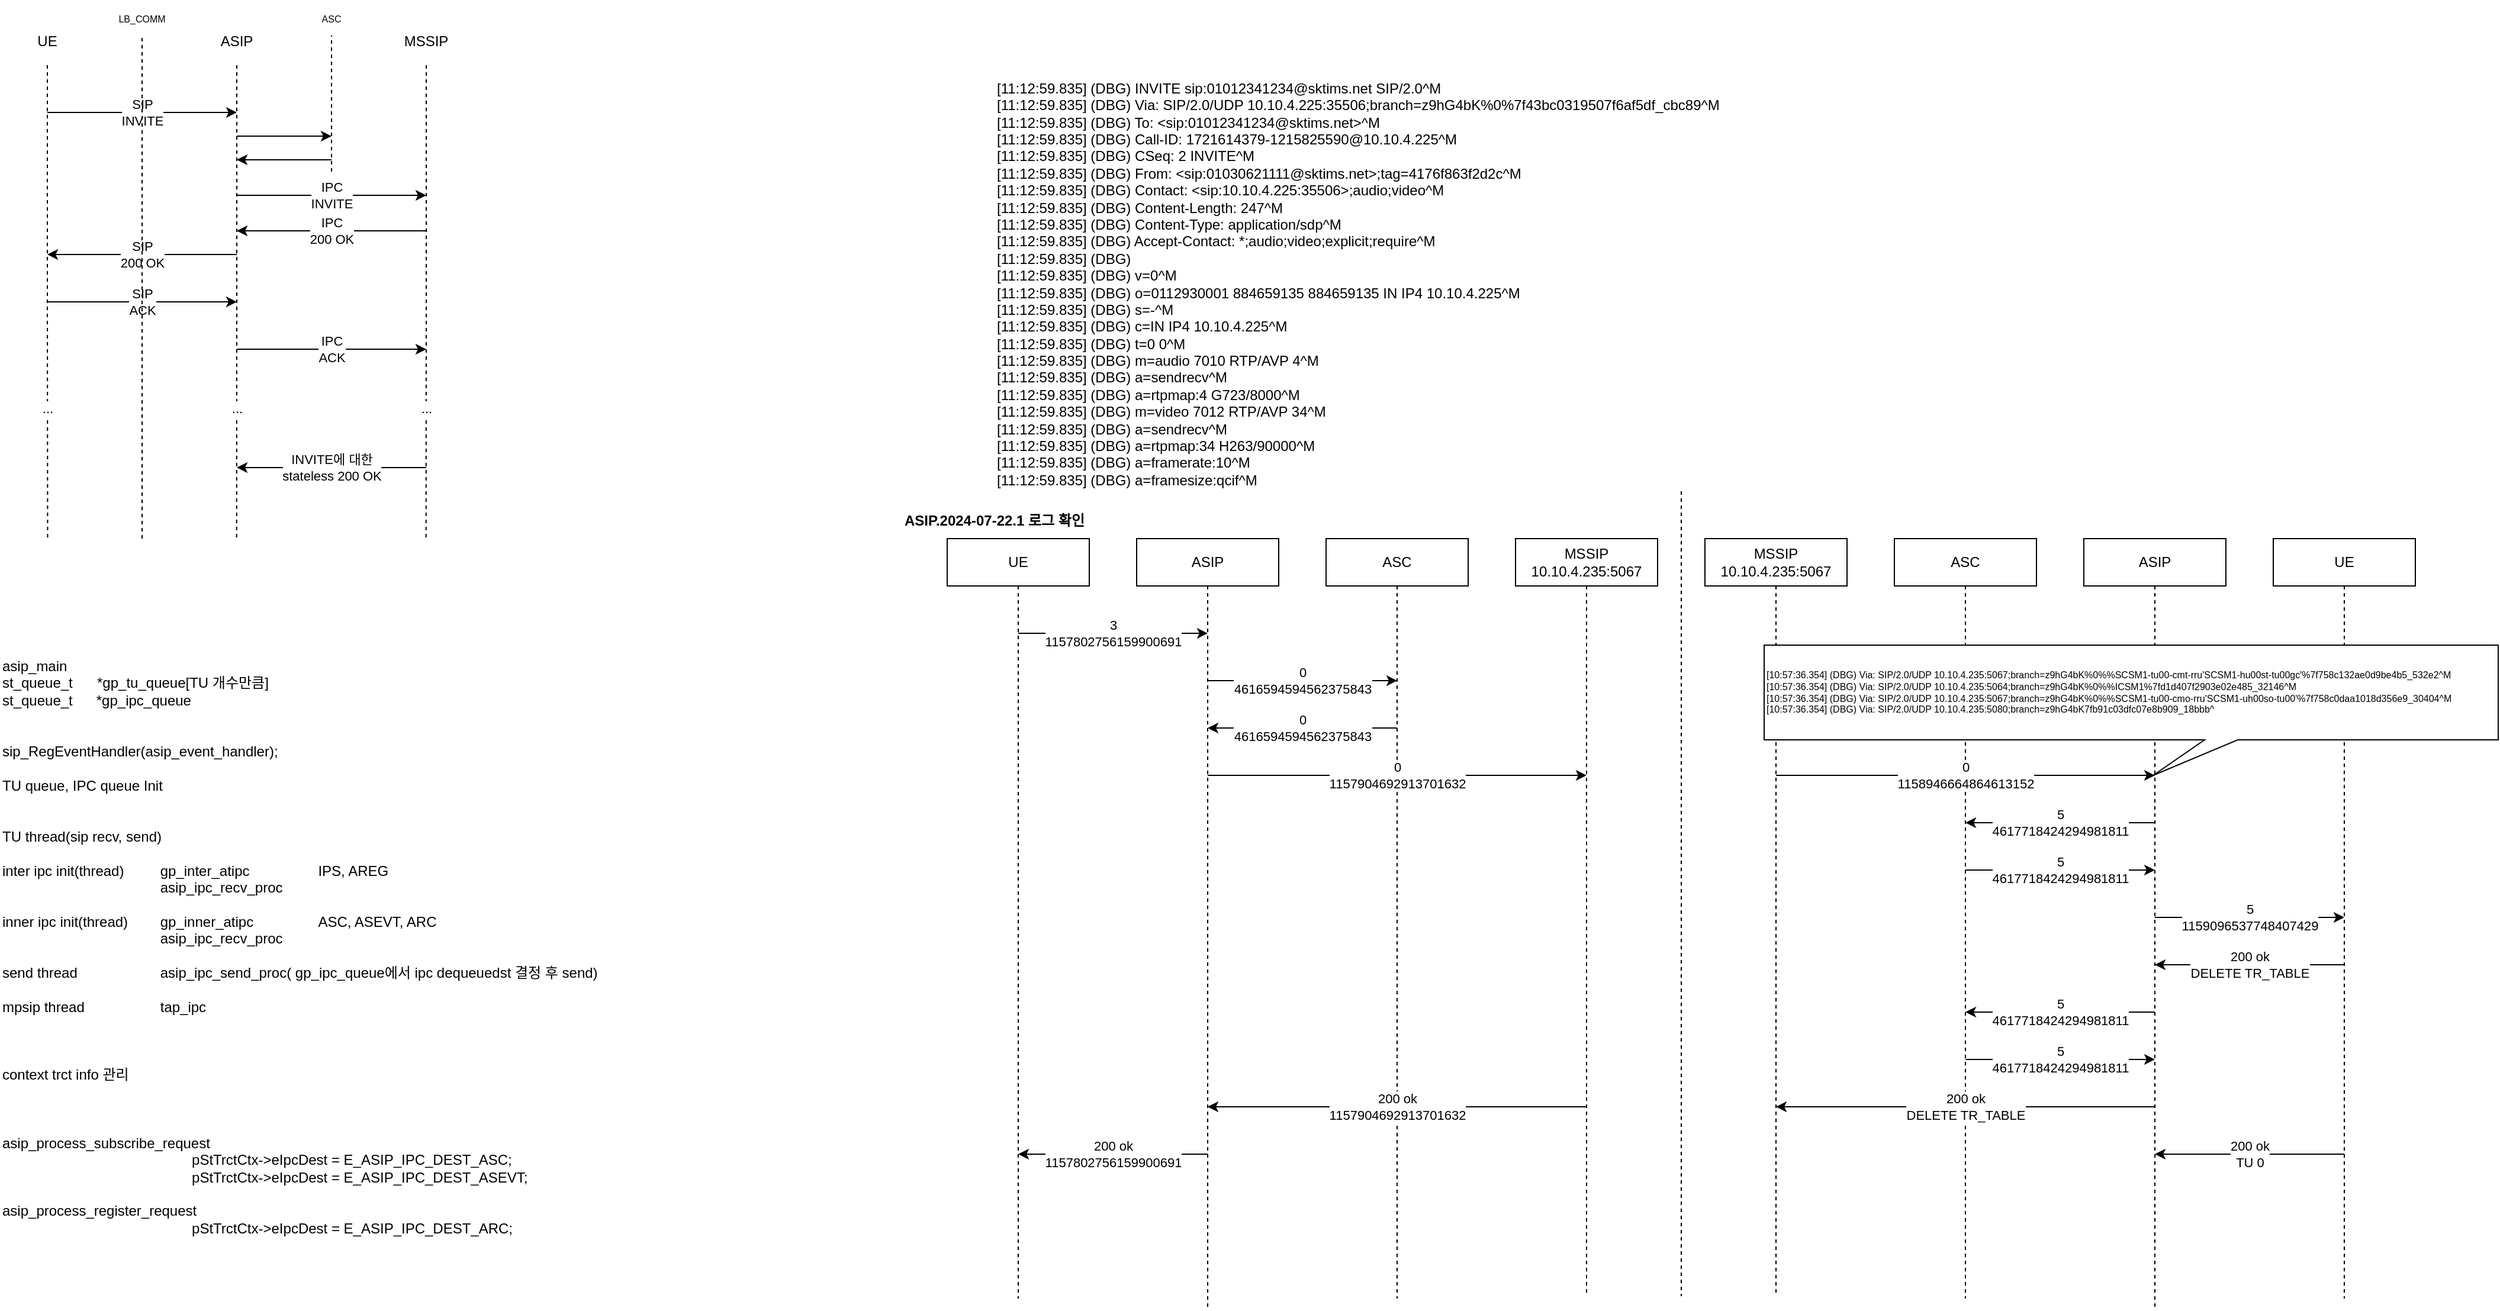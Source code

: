 <mxfile version="24.7.1" type="github">
  <diagram name="페이지-1" id="jERm6EU6h7SOklrPmQn_">
    <mxGraphModel dx="1024" dy="554" grid="1" gridSize="10" guides="1" tooltips="1" connect="1" arrows="1" fold="1" page="1" pageScale="1" pageWidth="827" pageHeight="1169" math="0" shadow="0">
      <root>
        <mxCell id="0" />
        <mxCell id="1" parent="0" />
        <mxCell id="-xxbEEyrpAm4luBftfxG-4" value="..." style="edgeStyle=orthogonalEdgeStyle;rounded=0;orthogonalLoop=1;jettySize=auto;html=1;exitX=0.5;exitY=1;exitDx=0;exitDy=0;dashed=1;endArrow=none;endFill=0;" parent="1" source="-xxbEEyrpAm4luBftfxG-1" edge="1">
          <mxGeometry x="0.451" relative="1" as="geometry">
            <mxPoint x="80.222" y="480" as="targetPoint" />
            <mxPoint as="offset" />
          </mxGeometry>
        </mxCell>
        <mxCell id="-xxbEEyrpAm4luBftfxG-1" value="UE" style="text;html=1;align=center;verticalAlign=middle;whiteSpace=wrap;rounded=0;" parent="1" vertex="1">
          <mxGeometry x="40" y="40" width="80" height="40" as="geometry" />
        </mxCell>
        <mxCell id="-xxbEEyrpAm4luBftfxG-2" value="ASIP" style="text;html=1;align=center;verticalAlign=middle;whiteSpace=wrap;rounded=0;" parent="1" vertex="1">
          <mxGeometry x="200" y="40" width="80" height="40" as="geometry" />
        </mxCell>
        <mxCell id="-xxbEEyrpAm4luBftfxG-3" value="MSSIP" style="text;html=1;align=center;verticalAlign=middle;whiteSpace=wrap;rounded=0;" parent="1" vertex="1">
          <mxGeometry x="360" y="40" width="80" height="40" as="geometry" />
        </mxCell>
        <mxCell id="-xxbEEyrpAm4luBftfxG-5" value="..." style="edgeStyle=orthogonalEdgeStyle;rounded=0;orthogonalLoop=1;jettySize=auto;html=1;exitX=0.5;exitY=1;exitDx=0;exitDy=0;dashed=1;endArrow=none;endFill=0;" parent="1" source="-xxbEEyrpAm4luBftfxG-2" edge="1">
          <mxGeometry x="0.451" relative="1" as="geometry">
            <mxPoint x="239.852" y="480" as="targetPoint" />
            <mxPoint x="239.63" y="80" as="sourcePoint" />
            <mxPoint as="offset" />
          </mxGeometry>
        </mxCell>
        <mxCell id="-xxbEEyrpAm4luBftfxG-6" value="..." style="edgeStyle=orthogonalEdgeStyle;rounded=0;orthogonalLoop=1;jettySize=auto;html=1;exitX=0.5;exitY=1;exitDx=0;exitDy=0;dashed=1;endArrow=none;endFill=0;" parent="1" source="-xxbEEyrpAm4luBftfxG-3" edge="1">
          <mxGeometry x="0.451" relative="1" as="geometry">
            <mxPoint x="399.852" y="480" as="targetPoint" />
            <mxPoint x="399.63" y="80" as="sourcePoint" />
            <mxPoint as="offset" />
          </mxGeometry>
        </mxCell>
        <mxCell id="-xxbEEyrpAm4luBftfxG-7" value="SIP&lt;div&gt;INVITE&lt;/div&gt;" style="endArrow=classic;html=1;rounded=0;" parent="1" edge="1">
          <mxGeometry width="50" height="50" relative="1" as="geometry">
            <mxPoint x="80" y="120" as="sourcePoint" />
            <mxPoint x="240" y="120" as="targetPoint" />
          </mxGeometry>
        </mxCell>
        <mxCell id="-xxbEEyrpAm4luBftfxG-8" value="IPC&lt;div&gt;INVITE&lt;/div&gt;" style="endArrow=classic;html=1;rounded=0;" parent="1" edge="1">
          <mxGeometry width="50" height="50" relative="1" as="geometry">
            <mxPoint x="240" y="190" as="sourcePoint" />
            <mxPoint x="400" y="190" as="targetPoint" />
          </mxGeometry>
        </mxCell>
        <mxCell id="-xxbEEyrpAm4luBftfxG-9" value="IPC&lt;div&gt;200 OK&lt;/div&gt;" style="endArrow=classic;html=1;rounded=0;" parent="1" edge="1">
          <mxGeometry width="50" height="50" relative="1" as="geometry">
            <mxPoint x="400" y="220" as="sourcePoint" />
            <mxPoint x="240" y="220" as="targetPoint" />
          </mxGeometry>
        </mxCell>
        <mxCell id="-xxbEEyrpAm4luBftfxG-10" value="SIP&lt;div&gt;200 OK&lt;/div&gt;" style="endArrow=classic;html=1;rounded=0;" parent="1" edge="1">
          <mxGeometry width="50" height="50" relative="1" as="geometry">
            <mxPoint x="240" y="240" as="sourcePoint" />
            <mxPoint x="80" y="240" as="targetPoint" />
          </mxGeometry>
        </mxCell>
        <mxCell id="-xxbEEyrpAm4luBftfxG-11" value="SIP&lt;div&gt;ACK&lt;/div&gt;" style="endArrow=classic;html=1;rounded=0;" parent="1" edge="1">
          <mxGeometry width="50" height="50" relative="1" as="geometry">
            <mxPoint x="80" y="280" as="sourcePoint" />
            <mxPoint x="240" y="280" as="targetPoint" />
          </mxGeometry>
        </mxCell>
        <mxCell id="-xxbEEyrpAm4luBftfxG-12" value="IPC&lt;br&gt;ACK" style="endArrow=classic;html=1;rounded=0;" parent="1" edge="1">
          <mxGeometry width="50" height="50" relative="1" as="geometry">
            <mxPoint x="240" y="320" as="sourcePoint" />
            <mxPoint x="400" y="320" as="targetPoint" />
            <mxPoint as="offset" />
          </mxGeometry>
        </mxCell>
        <mxCell id="-xxbEEyrpAm4luBftfxG-14" value="INVITE에 대한&lt;br&gt;stateless 200 OK" style="endArrow=classic;html=1;rounded=0;" parent="1" edge="1">
          <mxGeometry width="50" height="50" relative="1" as="geometry">
            <mxPoint x="400" y="420" as="sourcePoint" />
            <mxPoint x="240" y="420" as="targetPoint" />
          </mxGeometry>
        </mxCell>
        <mxCell id="-xxbEEyrpAm4luBftfxG-17" value="" style="endArrow=none;dashed=1;html=1;rounded=0;" parent="1" target="-xxbEEyrpAm4luBftfxG-18" edge="1">
          <mxGeometry width="50" height="50" relative="1" as="geometry">
            <mxPoint x="160" y="480" as="sourcePoint" />
            <mxPoint x="160" y="40" as="targetPoint" />
          </mxGeometry>
        </mxCell>
        <mxCell id="-xxbEEyrpAm4luBftfxG-18" value="&lt;font style=&quot;font-size: 8px;&quot;&gt;LB_COMM&lt;/font&gt;" style="text;html=1;align=center;verticalAlign=middle;whiteSpace=wrap;rounded=0;" parent="1" vertex="1">
          <mxGeometry x="130" y="25" width="60" height="30" as="geometry" />
        </mxCell>
        <mxCell id="-xxbEEyrpAm4luBftfxG-21" value="" style="endArrow=none;dashed=1;html=1;rounded=0;" parent="1" target="-xxbEEyrpAm4luBftfxG-22" edge="1">
          <mxGeometry width="50" height="50" relative="1" as="geometry">
            <mxPoint x="320" y="170" as="sourcePoint" />
            <mxPoint x="320" y="40" as="targetPoint" />
          </mxGeometry>
        </mxCell>
        <mxCell id="-xxbEEyrpAm4luBftfxG-22" value="&lt;font style=&quot;font-size: 8px;&quot;&gt;ASC&lt;/font&gt;" style="text;html=1;align=center;verticalAlign=middle;whiteSpace=wrap;rounded=0;" parent="1" vertex="1">
          <mxGeometry x="290" y="25" width="60" height="30" as="geometry" />
        </mxCell>
        <mxCell id="-xxbEEyrpAm4luBftfxG-23" value="asip_main&lt;div&gt;st_queue_t&amp;nbsp;&lt;span style=&quot;white-space: pre;&quot;&gt;&#x9;&lt;/span&gt;*gp_tu_queue[TU 개수만큼]&lt;/div&gt;&lt;div&gt;st_queue_t&amp;nbsp; &amp;nbsp; &amp;nbsp; *gp_ipc_queue&lt;br&gt;&lt;/div&gt;&lt;div&gt;&lt;br&gt;&lt;/div&gt;&lt;div&gt;&lt;br&gt;&lt;/div&gt;&lt;div&gt;sip_RegEventHandler(asip_event_handler);&lt;/div&gt;&lt;div&gt;&lt;br&gt;&lt;/div&gt;&lt;div&gt;TU queue, IPC queue Init&lt;/div&gt;&lt;div&gt;&lt;br&gt;&lt;/div&gt;&lt;div&gt;&lt;br&gt;&lt;/div&gt;&lt;div&gt;TU thread(sip recv, send)&lt;/div&gt;&lt;div&gt;&lt;br&gt;&lt;/div&gt;&lt;div&gt;inter ipc init(thread)&lt;span style=&quot;white-space: pre;&quot;&gt;&#x9;&lt;/span&gt;&lt;span style=&quot;white-space: pre;&quot;&gt;&#x9;&lt;/span&gt;&lt;span style=&quot;background-color: initial;&quot;&gt;gp_inter_atipc&lt;span style=&quot;white-space: pre;&quot;&gt;&#x9;&lt;/span&gt;&lt;span style=&quot;white-space: pre;&quot;&gt;&#x9;&lt;/span&gt;&lt;span style=&quot;white-space: pre;&quot;&gt;&#x9;&lt;/span&gt;IPS, AREG&lt;/span&gt;&lt;/div&gt;&lt;div&gt;&lt;span style=&quot;white-space: pre;&quot;&gt;&#x9;&lt;/span&gt;&lt;span style=&quot;white-space: pre;&quot;&gt;&#x9;&lt;/span&gt;&lt;span style=&quot;white-space: pre;&quot;&gt;&#x9;&lt;/span&gt;&lt;span style=&quot;white-space: pre;&quot;&gt;&#x9;&lt;/span&gt;&lt;span style=&quot;white-space: pre;&quot;&gt;&#x9;&lt;/span&gt;asip_ipc_recv_proc&lt;br&gt;&lt;/div&gt;&lt;div&gt;&lt;br&gt;&lt;/div&gt;&lt;div&gt;inner ipc init(thread)&lt;span style=&quot;white-space: pre;&quot;&gt;&#x9;&lt;/span&gt;&lt;span style=&quot;background-color: initial;&quot;&gt;gp_inner_atipc&lt;span style=&quot;white-space: pre;&quot;&gt;&lt;span style=&quot;white-space: pre;&quot;&gt;&#x9;&lt;/span&gt;&#x9;&lt;/span&gt;ASC, ASEVT, ARC&lt;/span&gt;&lt;/div&gt;&lt;div&gt;&lt;span style=&quot;background-color: initial;&quot;&gt;&lt;span style=&quot;white-space: pre;&quot;&gt;&#x9;&lt;/span&gt;&lt;span style=&quot;white-space: pre;&quot;&gt;&#x9;&lt;/span&gt;&lt;span style=&quot;white-space: pre;&quot;&gt;&#x9;&lt;/span&gt;&lt;span style=&quot;white-space: pre;&quot;&gt;&#x9;&lt;/span&gt;&lt;span style=&quot;white-space: pre;&quot;&gt;&#x9;&lt;/span&gt;&lt;/span&gt;&lt;span style=&quot;background-color: initial;&quot;&gt;asip_ipc_recv_proc&lt;/span&gt;&lt;/div&gt;&lt;div&gt;&lt;span style=&quot;background-color: initial;&quot;&gt;&lt;br&gt;&lt;/span&gt;&lt;/div&gt;&lt;div&gt;send thread&lt;span style=&quot;white-space: pre;&quot;&gt;&#x9;&lt;/span&gt;&lt;span style=&quot;white-space: pre;&quot;&gt;&#x9;&lt;/span&gt;&lt;span style=&quot;white-space: pre;&quot;&gt;&#x9;&lt;/span&gt;asip_ipc_send_proc( gp_ipc_queue에서 ipc dequeuedst 결정 후 send)&lt;/div&gt;&lt;div&gt;&lt;br&gt;&lt;/div&gt;&lt;div&gt;mpsip thread&lt;span style=&quot;white-space: pre;&quot;&gt;&#x9;&lt;/span&gt;&lt;span style=&quot;white-space: pre;&quot;&gt;&#x9;&lt;/span&gt;&lt;span style=&quot;white-space: pre;&quot;&gt;&#x9;&lt;/span&gt;tap_ipc&lt;/div&gt;&lt;div&gt;&lt;br&gt;&lt;/div&gt;&lt;div&gt;&lt;br&gt;&lt;/div&gt;&lt;div&gt;&lt;br&gt;&lt;/div&gt;&lt;div&gt;&lt;div&gt;context trct info 관리&lt;/div&gt;&lt;div&gt;&lt;br&gt;&lt;/div&gt;&lt;div&gt;&lt;br&gt;&lt;/div&gt;&lt;div&gt;&lt;br&gt;&lt;/div&gt;&lt;div&gt;asip_process_subscribe_request&lt;/div&gt;&lt;div&gt;&lt;span style=&quot;white-space: normal;&quot;&gt;&lt;span style=&quot;white-space:pre&quot;&gt;&#x9;&#x9;&#x9;&#x9;&#x9;&#x9;&lt;/span&gt;pStTrctCtx-&amp;gt;eIpcDest = E_ASIP_IPC_DEST_ASC;&lt;/span&gt;&lt;/div&gt;&lt;div&gt;&lt;span style=&quot;white-space: normal;&quot;&gt;&lt;span style=&quot;white-space:pre&quot;&gt;&#x9;&#x9;&#x9;&#x9;&#x9;&#x9;&lt;/span&gt;pStTrctCtx-&amp;gt;eIpcDest = E_ASIP_IPC_DEST_ASEVT;&lt;/span&gt;&lt;/div&gt;&lt;div&gt;&lt;br&gt;&lt;/div&gt;&lt;div&gt;asip_process_register_request&lt;/div&gt;&lt;div&gt;&lt;span style=&quot;white-space: normal;&quot;&gt;&lt;span style=&quot;white-space:pre&quot;&gt;&#x9;&#x9;&#x9;&#x9;&#x9;&#x9;&lt;/span&gt;pStTrctCtx-&amp;gt;eIpcDest = E_ASIP_IPC_DEST_ARC;&lt;/span&gt;&lt;/div&gt;&lt;/div&gt;" style="text;html=1;align=left;verticalAlign=middle;whiteSpace=wrap;rounded=0;" parent="1" vertex="1">
          <mxGeometry x="40" y="580" width="740" height="490" as="geometry" />
        </mxCell>
        <mxCell id="natQGp7i5dKwuM6wu0ns-1" value="" style="endArrow=classic;html=1;rounded=0;" parent="1" edge="1">
          <mxGeometry width="50" height="50" relative="1" as="geometry">
            <mxPoint x="240" y="140" as="sourcePoint" />
            <mxPoint x="320" y="140" as="targetPoint" />
          </mxGeometry>
        </mxCell>
        <mxCell id="natQGp7i5dKwuM6wu0ns-2" value="" style="endArrow=classic;html=1;rounded=0;" parent="1" edge="1">
          <mxGeometry width="50" height="50" relative="1" as="geometry">
            <mxPoint x="320" y="160" as="sourcePoint" />
            <mxPoint x="240" y="160" as="targetPoint" />
          </mxGeometry>
        </mxCell>
        <mxCell id="nXgctBBMgCLwkk0S1Rwe-1" value="&lt;div&gt;[11:12:59.835] (DBG) INVITE sip:01012341234@sktims.net SIP/2.0^M&lt;/div&gt;&lt;div&gt;[11:12:59.835] (DBG) Via: SIP/2.0/UDP 10.10.4.225:35506;branch=z9hG4bK%0%7f43bc0319507f6af5df_cbc89^M&lt;/div&gt;&lt;div&gt;[11:12:59.835] (DBG) To: &amp;lt;sip:01012341234@sktims.net&amp;gt;^M&lt;/div&gt;&lt;div&gt;[11:12:59.835] (DBG) Call-ID: 1721614379-1215825590@10.10.4.225^M&lt;/div&gt;&lt;div&gt;[11:12:59.835] (DBG) CSeq: 2 INVITE^M&lt;/div&gt;&lt;div&gt;[11:12:59.835] (DBG) From: &amp;lt;sip:01030621111@sktims.net&amp;gt;;tag=4176f863f2d2c^M&lt;/div&gt;&lt;div&gt;[11:12:59.835] (DBG) Contact: &amp;lt;sip:10.10.4.225:35506&amp;gt;;audio;video^M&lt;/div&gt;&lt;div&gt;[11:12:59.835] (DBG) Content-Length: 247^M&lt;/div&gt;&lt;div&gt;[11:12:59.835] (DBG) Content-Type: application/sdp^M&lt;/div&gt;&lt;div&gt;[11:12:59.835] (DBG) Accept-Contact: *;audio;video;explicit;require^M&lt;/div&gt;&lt;div&gt;[11:12:59.835] (DBG)&lt;/div&gt;&lt;div&gt;[11:12:59.835] (DBG) v=0^M&lt;/div&gt;&lt;div&gt;[11:12:59.835] (DBG) o=0112930001 884659135 884659135 IN IP4 10.10.4.225^M&lt;/div&gt;&lt;div&gt;[11:12:59.835] (DBG) s=-^M&lt;/div&gt;&lt;div&gt;[11:12:59.835] (DBG) c=IN IP4 10.10.4.225^M&lt;/div&gt;&lt;div&gt;[11:12:59.835] (DBG) t=0 0^M&lt;/div&gt;&lt;div&gt;[11:12:59.835] (DBG) m=audio 7010 RTP/AVP 4^M&lt;/div&gt;&lt;div&gt;[11:12:59.835] (DBG) a=sendrecv^M&lt;/div&gt;&lt;div&gt;[11:12:59.835] (DBG) a=rtpmap:4 G723/8000^M&lt;/div&gt;&lt;div&gt;[11:12:59.835] (DBG) m=video 7012 RTP/AVP 34^M&lt;/div&gt;&lt;div&gt;[11:12:59.835] (DBG) a=sendrecv^M&lt;/div&gt;&lt;div&gt;[11:12:59.835] (DBG) a=rtpmap:34 H263/90000^M&lt;/div&gt;&lt;div&gt;[11:12:59.835] (DBG) a=framerate:10^M&lt;/div&gt;&lt;div&gt;[11:12:59.835] (DBG) a=framesize:qcif^M&lt;/div&gt;" style="text;html=1;align=left;verticalAlign=middle;whiteSpace=wrap;rounded=0;" parent="1" vertex="1">
          <mxGeometry x="880" y="80" width="630" height="370" as="geometry" />
        </mxCell>
        <mxCell id="nXgctBBMgCLwkk0S1Rwe-5" style="edgeStyle=orthogonalEdgeStyle;rounded=0;orthogonalLoop=1;jettySize=auto;html=1;exitX=0.5;exitY=1;exitDx=0;exitDy=0;dashed=1;endArrow=none;endFill=0;" parent="1" source="nXgctBBMgCLwkk0S1Rwe-3" edge="1">
          <mxGeometry relative="1" as="geometry">
            <mxPoint x="2020" y="1122" as="targetPoint" />
          </mxGeometry>
        </mxCell>
        <mxCell id="nXgctBBMgCLwkk0S1Rwe-3" value="UE" style="rounded=0;whiteSpace=wrap;html=1;" parent="1" vertex="1">
          <mxGeometry x="1960" y="480" width="120" height="40" as="geometry" />
        </mxCell>
        <mxCell id="nXgctBBMgCLwkk0S1Rwe-4" value="ASIP" style="rounded=0;whiteSpace=wrap;html=1;" parent="1" vertex="1">
          <mxGeometry x="1000" y="480" width="120" height="40" as="geometry" />
        </mxCell>
        <mxCell id="nXgctBBMgCLwkk0S1Rwe-6" style="edgeStyle=orthogonalEdgeStyle;rounded=0;orthogonalLoop=1;jettySize=auto;html=1;exitX=0.5;exitY=1;exitDx=0;exitDy=0;dashed=1;endArrow=none;endFill=0;" parent="1" source="nXgctBBMgCLwkk0S1Rwe-4" edge="1">
          <mxGeometry relative="1" as="geometry">
            <mxPoint x="1060" y="1130" as="targetPoint" />
            <mxPoint x="1039.6" y="520" as="sourcePoint" />
          </mxGeometry>
        </mxCell>
        <mxCell id="nXgctBBMgCLwkk0S1Rwe-7" value="ASC" style="rounded=0;whiteSpace=wrap;html=1;" parent="1" vertex="1">
          <mxGeometry x="1160" y="480" width="120" height="40" as="geometry" />
        </mxCell>
        <mxCell id="nXgctBBMgCLwkk0S1Rwe-8" style="edgeStyle=orthogonalEdgeStyle;rounded=0;orthogonalLoop=1;jettySize=auto;html=1;exitX=0.5;exitY=1;exitDx=0;exitDy=0;dashed=1;endArrow=none;endFill=0;" parent="1" source="nXgctBBMgCLwkk0S1Rwe-7" edge="1">
          <mxGeometry relative="1" as="geometry">
            <mxPoint x="1220" y="1122" as="targetPoint" />
            <mxPoint x="1199.6" y="520" as="sourcePoint" />
          </mxGeometry>
        </mxCell>
        <mxCell id="nXgctBBMgCLwkk0S1Rwe-9" value="MSSIP&lt;div&gt;10.10.4.235:5067&lt;/div&gt;" style="rounded=0;whiteSpace=wrap;html=1;" parent="1" vertex="1">
          <mxGeometry x="1320" y="480" width="120" height="40" as="geometry" />
        </mxCell>
        <mxCell id="nXgctBBMgCLwkk0S1Rwe-10" style="edgeStyle=orthogonalEdgeStyle;rounded=0;orthogonalLoop=1;jettySize=auto;html=1;exitX=0.5;exitY=1;exitDx=0;exitDy=0;dashed=1;endArrow=none;endFill=0;" parent="1" source="nXgctBBMgCLwkk0S1Rwe-9" edge="1">
          <mxGeometry relative="1" as="geometry">
            <mxPoint x="1380" y="1120" as="targetPoint" />
            <mxPoint x="1390.1" y="550" as="sourcePoint" />
            <Array as="points">
              <mxPoint x="1380" y="1120" />
            </Array>
          </mxGeometry>
        </mxCell>
        <mxCell id="nXgctBBMgCLwkk0S1Rwe-18" value="&lt;div&gt;3&lt;/div&gt;&lt;div&gt;1157802756159900691&lt;br&gt;&lt;/div&gt;" style="endArrow=classic;html=1;rounded=0;" parent="1" edge="1">
          <mxGeometry width="50" height="50" relative="1" as="geometry">
            <mxPoint x="900" y="560" as="sourcePoint" />
            <mxPoint x="1060" y="560" as="targetPoint" />
            <mxPoint as="offset" />
          </mxGeometry>
        </mxCell>
        <mxCell id="nXgctBBMgCLwkk0S1Rwe-19" value="&lt;div&gt;0&lt;/div&gt;&lt;div&gt;4616594594562375843&lt;br&gt;&lt;/div&gt;" style="endArrow=classic;html=1;rounded=0;" parent="1" edge="1">
          <mxGeometry width="50" height="50" relative="1" as="geometry">
            <mxPoint x="1060" y="600" as="sourcePoint" />
            <mxPoint x="1220" y="600" as="targetPoint" />
            <mxPoint as="offset" />
          </mxGeometry>
        </mxCell>
        <mxCell id="nXgctBBMgCLwkk0S1Rwe-20" value="&lt;div&gt;0&lt;/div&gt;&lt;div&gt;1157904692913701632&lt;br&gt;&lt;/div&gt;" style="endArrow=classic;html=1;rounded=0;" parent="1" edge="1">
          <mxGeometry width="50" height="50" relative="1" as="geometry">
            <mxPoint x="1060" y="680" as="sourcePoint" />
            <mxPoint x="1380" y="680" as="targetPoint" />
            <mxPoint as="offset" />
          </mxGeometry>
        </mxCell>
        <mxCell id="nXgctBBMgCLwkk0S1Rwe-21" value="0&lt;div&gt;4616594594562375843&lt;div&gt;&lt;/div&gt;&lt;/div&gt;" style="endArrow=classic;html=1;rounded=0;" parent="1" edge="1">
          <mxGeometry width="50" height="50" relative="1" as="geometry">
            <mxPoint x="1220" y="640" as="sourcePoint" />
            <mxPoint x="1060" y="640" as="targetPoint" />
          </mxGeometry>
        </mxCell>
        <mxCell id="nXgctBBMgCLwkk0S1Rwe-22" value="ASIP" style="rounded=0;whiteSpace=wrap;html=1;" parent="1" vertex="1">
          <mxGeometry x="1800" y="480" width="120" height="40" as="geometry" />
        </mxCell>
        <mxCell id="nXgctBBMgCLwkk0S1Rwe-23" style="edgeStyle=orthogonalEdgeStyle;rounded=0;orthogonalLoop=1;jettySize=auto;html=1;exitX=0.5;exitY=1;exitDx=0;exitDy=0;dashed=1;endArrow=none;endFill=0;" parent="1" source="nXgctBBMgCLwkk0S1Rwe-22" edge="1">
          <mxGeometry relative="1" as="geometry">
            <mxPoint x="1860" y="1130" as="targetPoint" />
            <mxPoint x="1839.6" y="520" as="sourcePoint" />
          </mxGeometry>
        </mxCell>
        <mxCell id="nXgctBBMgCLwkk0S1Rwe-24" value="ASC" style="rounded=0;whiteSpace=wrap;html=1;" parent="1" vertex="1">
          <mxGeometry x="1640" y="480" width="120" height="40" as="geometry" />
        </mxCell>
        <mxCell id="nXgctBBMgCLwkk0S1Rwe-25" style="edgeStyle=orthogonalEdgeStyle;rounded=0;orthogonalLoop=1;jettySize=auto;html=1;exitX=0.5;exitY=1;exitDx=0;exitDy=0;dashed=1;endArrow=none;endFill=0;" parent="1" source="nXgctBBMgCLwkk0S1Rwe-24" edge="1">
          <mxGeometry relative="1" as="geometry">
            <mxPoint x="1700" y="1122" as="targetPoint" />
            <mxPoint x="1679.6" y="520" as="sourcePoint" />
          </mxGeometry>
        </mxCell>
        <mxCell id="nXgctBBMgCLwkk0S1Rwe-26" style="edgeStyle=orthogonalEdgeStyle;rounded=0;orthogonalLoop=1;jettySize=auto;html=1;exitX=0.5;exitY=1;exitDx=0;exitDy=0;dashed=1;endArrow=none;endFill=0;" parent="1" edge="1">
          <mxGeometry relative="1" as="geometry">
            <mxPoint x="1460" y="1120" as="targetPoint" />
            <mxPoint x="1460" y="440" as="sourcePoint" />
          </mxGeometry>
        </mxCell>
        <mxCell id="nXgctBBMgCLwkk0S1Rwe-28" value="MSSIP&lt;div&gt;10.10.4.235:5067&lt;/div&gt;" style="rounded=0;whiteSpace=wrap;html=1;" parent="1" vertex="1">
          <mxGeometry x="1480" y="480" width="120" height="40" as="geometry" />
        </mxCell>
        <mxCell id="nXgctBBMgCLwkk0S1Rwe-29" style="edgeStyle=orthogonalEdgeStyle;rounded=0;orthogonalLoop=1;jettySize=auto;html=1;exitX=0.5;exitY=1;exitDx=0;exitDy=0;dashed=1;endArrow=none;endFill=0;" parent="1" source="nXgctBBMgCLwkk0S1Rwe-28" edge="1">
          <mxGeometry relative="1" as="geometry">
            <mxPoint x="1540" y="1120" as="targetPoint" />
            <mxPoint x="1550.1" y="550" as="sourcePoint" />
            <Array as="points">
              <mxPoint x="1540" y="1120" />
            </Array>
          </mxGeometry>
        </mxCell>
        <mxCell id="nXgctBBMgCLwkk0S1Rwe-30" value="&lt;b&gt;ASIP.2024-07-22.1 로그 확인&lt;/b&gt;" style="text;html=1;align=center;verticalAlign=middle;whiteSpace=wrap;rounded=0;" parent="1" vertex="1">
          <mxGeometry x="780" y="450" width="200" height="30" as="geometry" />
        </mxCell>
        <mxCell id="P3EQmQ5qaM-dI9_BUcCY-7" style="edgeStyle=orthogonalEdgeStyle;rounded=0;orthogonalLoop=1;jettySize=auto;html=1;exitX=0.5;exitY=1;exitDx=0;exitDy=0;dashed=1;endArrow=none;endFill=0;" edge="1" parent="1" source="P3EQmQ5qaM-dI9_BUcCY-8">
          <mxGeometry relative="1" as="geometry">
            <mxPoint x="900" y="1122" as="targetPoint" />
          </mxGeometry>
        </mxCell>
        <mxCell id="P3EQmQ5qaM-dI9_BUcCY-8" value="UE" style="rounded=0;whiteSpace=wrap;html=1;" vertex="1" parent="1">
          <mxGeometry x="840" y="480" width="120" height="40" as="geometry" />
        </mxCell>
        <mxCell id="P3EQmQ5qaM-dI9_BUcCY-10" value="&lt;div&gt;5&lt;/div&gt;&lt;div&gt;4617718424294981811&lt;br&gt;&lt;/div&gt;" style="endArrow=classic;html=1;rounded=0;" edge="1" parent="1">
          <mxGeometry width="50" height="50" relative="1" as="geometry">
            <mxPoint x="1860" y="720" as="sourcePoint" />
            <mxPoint x="1700" y="720" as="targetPoint" />
            <mxPoint as="offset" />
          </mxGeometry>
        </mxCell>
        <mxCell id="P3EQmQ5qaM-dI9_BUcCY-11" value="5&lt;div&gt;1159096537748407429&lt;br&gt;&lt;/div&gt;" style="endArrow=classic;html=1;rounded=0;" edge="1" parent="1">
          <mxGeometry width="50" height="50" relative="1" as="geometry">
            <mxPoint x="1860" y="800" as="sourcePoint" />
            <mxPoint x="2020" y="800" as="targetPoint" />
            <mxPoint as="offset" />
          </mxGeometry>
        </mxCell>
        <mxCell id="P3EQmQ5qaM-dI9_BUcCY-12" value="0&lt;div&gt;1158946664864613152&lt;/div&gt;" style="endArrow=classic;html=1;rounded=0;" edge="1" parent="1">
          <mxGeometry width="50" height="50" relative="1" as="geometry">
            <mxPoint x="1540" y="680" as="sourcePoint" />
            <mxPoint x="1860" y="680" as="targetPoint" />
          </mxGeometry>
        </mxCell>
        <mxCell id="P3EQmQ5qaM-dI9_BUcCY-13" value="&lt;div&gt;200 ok&lt;/div&gt;&lt;div&gt;1157904692913701632&lt;br&gt;&lt;/div&gt;" style="endArrow=classic;html=1;rounded=0;" edge="1" parent="1">
          <mxGeometry width="50" height="50" relative="1" as="geometry">
            <mxPoint x="1380" y="960" as="sourcePoint" />
            <mxPoint x="1060" y="960" as="targetPoint" />
            <mxPoint as="offset" />
          </mxGeometry>
        </mxCell>
        <mxCell id="P3EQmQ5qaM-dI9_BUcCY-14" value="&lt;div&gt;5&lt;/div&gt;&lt;div&gt;4617718424294981811&lt;br&gt;&lt;/div&gt;" style="endArrow=classic;html=1;rounded=0;" edge="1" parent="1">
          <mxGeometry width="50" height="50" relative="1" as="geometry">
            <mxPoint x="1700" y="760" as="sourcePoint" />
            <mxPoint x="1860" y="760" as="targetPoint" />
            <mxPoint as="offset" />
          </mxGeometry>
        </mxCell>
        <mxCell id="P3EQmQ5qaM-dI9_BUcCY-15" value="200 ok&lt;div&gt;DELETE TR_TABLE&lt;br&gt;&lt;/div&gt;" style="endArrow=classic;html=1;rounded=0;" edge="1" parent="1">
          <mxGeometry width="50" height="50" relative="1" as="geometry">
            <mxPoint x="2020" y="840" as="sourcePoint" />
            <mxPoint x="1860" y="840" as="targetPoint" />
          </mxGeometry>
        </mxCell>
        <mxCell id="P3EQmQ5qaM-dI9_BUcCY-16" value="200 ok&lt;div&gt;DELETE TR_TABLE&lt;br&gt;&lt;/div&gt;" style="endArrow=classic;html=1;rounded=0;" edge="1" parent="1">
          <mxGeometry width="50" height="50" relative="1" as="geometry">
            <mxPoint x="1860" y="960" as="sourcePoint" />
            <mxPoint x="1540" y="960" as="targetPoint" />
            <mxPoint as="offset" />
          </mxGeometry>
        </mxCell>
        <mxCell id="P3EQmQ5qaM-dI9_BUcCY-19" value="&lt;div&gt;5&lt;/div&gt;&lt;div&gt;4617718424294981811&lt;br&gt;&lt;/div&gt;" style="endArrow=classic;html=1;rounded=0;" edge="1" parent="1">
          <mxGeometry width="50" height="50" relative="1" as="geometry">
            <mxPoint x="1860" y="880" as="sourcePoint" />
            <mxPoint x="1700" y="880" as="targetPoint" />
            <mxPoint as="offset" />
          </mxGeometry>
        </mxCell>
        <mxCell id="P3EQmQ5qaM-dI9_BUcCY-20" value="&lt;div&gt;5&lt;/div&gt;&lt;div&gt;4617718424294981811&lt;br&gt;&lt;/div&gt;" style="endArrow=classic;html=1;rounded=0;" edge="1" parent="1">
          <mxGeometry width="50" height="50" relative="1" as="geometry">
            <mxPoint x="1700" y="920" as="sourcePoint" />
            <mxPoint x="1860" y="920" as="targetPoint" />
            <mxPoint as="offset" />
          </mxGeometry>
        </mxCell>
        <mxCell id="P3EQmQ5qaM-dI9_BUcCY-21" value="&lt;div&gt;200 ok&lt;/div&gt;&lt;div&gt;1157802756159900691&lt;br&gt;&lt;/div&gt;" style="endArrow=classic;html=1;rounded=0;" edge="1" parent="1">
          <mxGeometry width="50" height="50" relative="1" as="geometry">
            <mxPoint x="1060" y="1000" as="sourcePoint" />
            <mxPoint x="900" y="1000" as="targetPoint" />
            <mxPoint as="offset" />
          </mxGeometry>
        </mxCell>
        <mxCell id="P3EQmQ5qaM-dI9_BUcCY-22" value="200 ok&lt;div&gt;TU 0&lt;/div&gt;" style="endArrow=classic;html=1;rounded=0;" edge="1" parent="1">
          <mxGeometry width="50" height="50" relative="1" as="geometry">
            <mxPoint x="2020" y="1000" as="sourcePoint" />
            <mxPoint x="1860" y="1000" as="targetPoint" />
          </mxGeometry>
        </mxCell>
        <mxCell id="P3EQmQ5qaM-dI9_BUcCY-24" value="&lt;div style=&quot;font-size: 8px;&quot;&gt;&lt;font style=&quot;font-size: 8px;&quot;&gt;[10:57:36.354] (DBG) Via: SIP/2.0/UDP 10.10.4.235:5067;branch=z9hG4bK%0%%SCSM1-tu00-cmt-rru&#39;SCSM1-hu00st-tu00gc&#39;%7f758c132ae0d9be4b5_532e2^M&lt;/font&gt;&lt;/div&gt;&lt;div style=&quot;font-size: 8px;&quot;&gt;&lt;font style=&quot;font-size: 8px;&quot;&gt;[10:57:36.354] (DBG) Via: SIP/2.0/UDP 10.10.4.235:5064;branch=z9hG4bK%0%%ICSM1%7fd1d407f2903e02e485_32146^M&lt;/font&gt;&lt;/div&gt;&lt;div style=&quot;font-size: 8px;&quot;&gt;&lt;font style=&quot;font-size: 8px;&quot;&gt;[10:57:36.354] (DBG) Via: SIP/2.0/UDP 10.10.4.235:5067;branch=z9hG4bK%0%%SCSM1-tu00-cmo-rru&#39;SCSM1-uh00so-tu00&#39;%7f758c0daa1018d356e9_30404^M&lt;/font&gt;&lt;/div&gt;&lt;div style=&quot;font-size: 8px;&quot;&gt;&lt;font style=&quot;font-size: 8px;&quot;&gt;[10:57:36.354] (DBG) Via: SIP/2.0/UDP 10.10.4.235:5080;branch=z9hG4bK7fb91c03dfc07e8b909_18bbb^&lt;/font&gt;&lt;/div&gt;" style="shape=callout;whiteSpace=wrap;html=1;perimeter=calloutPerimeter;base=28;size=30;position=0.6;position2=0.53;align=left;" vertex="1" parent="1">
          <mxGeometry x="1530" y="570" width="620" height="110" as="geometry" />
        </mxCell>
      </root>
    </mxGraphModel>
  </diagram>
</mxfile>
